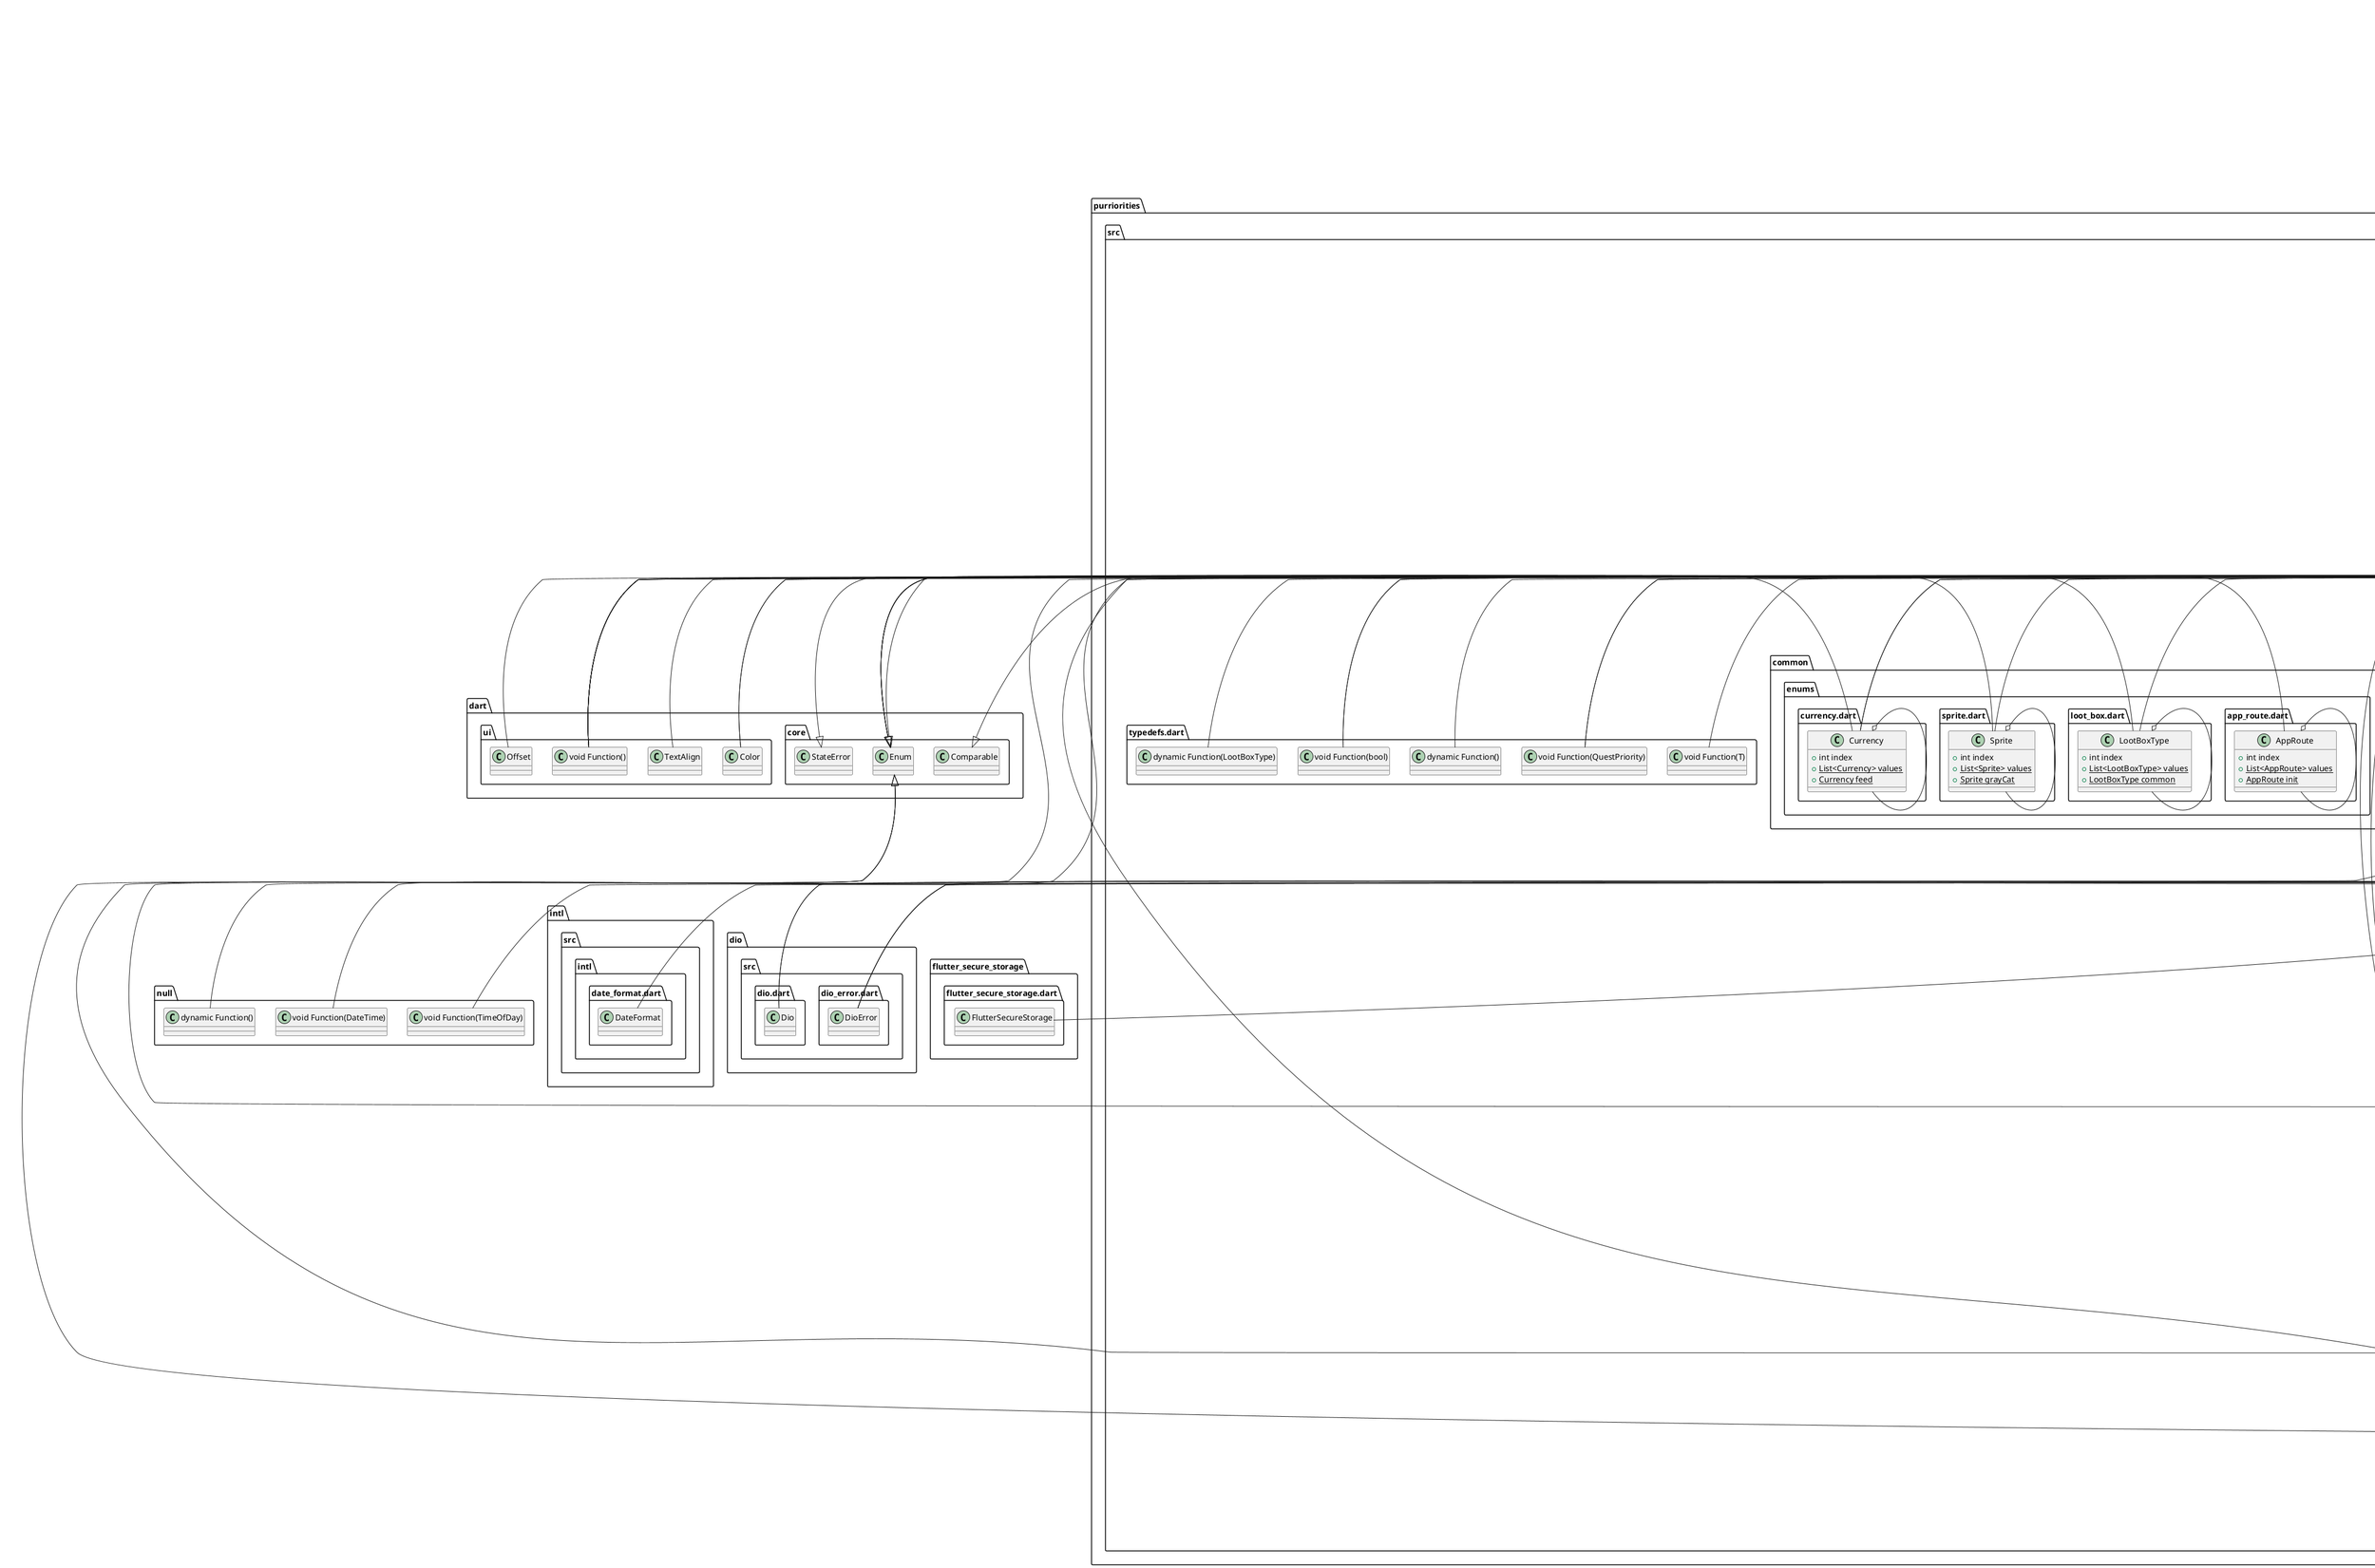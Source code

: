 @startuml
set namespaceSeparator ::

class "purriorities::src::app.dart::PurrioritiesApp" {
  +Widget build()
}

"flutter::src::widgets::framework.dart::StatelessWidget" <|-- "purriorities::src::app.dart::PurrioritiesApp"

class "purriorities::src::app.dart::_AppTopProviders" {
  +Widget child
  +Widget build()
}

"purriorities::src::app.dart::_AppTopProviders" o-- "flutter::src::widgets::framework.dart::Widget"
"flutter::src::widgets::framework.dart::StatelessWidget" <|-- "purriorities::src::app.dart::_AppTopProviders"

class "purriorities::src::common::enums::app_route.dart::AppRoute" {
  +int index
  {static} +List<AppRoute> values
  {static} +AppRoute init
}

"purriorities::src::common::enums::app_route.dart::AppRoute" o-- "purriorities::src::common::enums::app_route.dart::AppRoute"
"dart::core::Enum" <|-- "purriorities::src::common::enums::app_route.dart::AppRoute"

class "purriorities::src::common::enums::currency.dart::Currency" {
  +int index
  {static} +List<Currency> values
  {static} +Currency feed
}

"purriorities::src::common::enums::currency.dart::Currency" o-- "purriorities::src::common::enums::currency.dart::Currency"
"dart::core::Enum" <|-- "purriorities::src::common::enums::currency.dart::Currency"

class "purriorities::src::common::enums::loot_box.dart::LootBoxType" {
  +int index
  {static} +List<LootBoxType> values
  {static} +LootBoxType common
}

"purriorities::src::common::enums::loot_box.dart::LootBoxType" o-- "purriorities::src::common::enums::loot_box.dart::LootBoxType"
"dart::core::Enum" <|-- "purriorities::src::common::enums::loot_box.dart::LootBoxType"

class "purriorities::src::common::enums::sprite.dart::Sprite" {
  +int index
  {static} +List<Sprite> values
  {static} +Sprite grayCat
}

"purriorities::src::common::enums::sprite.dart::Sprite" o-- "purriorities::src::common::enums::sprite.dart::Sprite"
"dart::core::Enum" <|-- "purriorities::src::common::enums::sprite.dart::Sprite"

class "purriorities::src::data::enums::cat_rarity.dart::CatRarity" {
  +int index
  {static} +List<CatRarity> values
  {static} +CatRarity common
}

"purriorities::src::data::enums::cat_rarity.dart::CatRarity" o-- "purriorities::src::data::enums::cat_rarity.dart::CatRarity"
"dart::core::Enum" <|-- "purriorities::src::data::enums::cat_rarity.dart::CatRarity"

class "purriorities::src::data::enums::quest_priority.dart::QuestPriority" {
  +int index
  {static} +List<QuestPriority> values
  {static} +QuestPriority optional
}

"purriorities::src::data::enums::quest_priority.dart::QuestPriority" o-- "purriorities::src::data::enums::quest_priority.dart::QuestPriority"
"dart::core::Enum" <|-- "purriorities::src::data::enums::quest_priority.dart::QuestPriority"

class "purriorities::src::data::login_data.dart::LoginData" {
  -String _email
  -String _password
  +String email
  +String password
}

"flutter::src::foundation::change_notifier.dart::ChangeNotifier" <|-- "purriorities::src::data::login_data.dart::LoginData"

class "purriorities::src::data::main_navigation_data.dart::MainNavigationData" {
  -MainNavAction _action
  +MainNavAction currentPage
  +int index
}

"purriorities::src::data::main_navigation_data.dart::MainNavigationData" o-- "purriorities::src::data::main_navigation_data.dart::MainNavAction"
"flutter::src::foundation::change_notifier.dart::ChangeNotifier" <|-- "purriorities::src::data::main_navigation_data.dart::MainNavigationData"

class "purriorities::src::data::main_navigation_data.dart::MainNavAction" {
  +int index
  {static} +List<MainNavAction> values
  {static} +MainNavAction dashboard
}

"purriorities::src::data::main_navigation_data.dart::MainNavAction" o-- "purriorities::src::data::main_navigation_data.dart::MainNavAction"
"dart::core::Enum" <|-- "purriorities::src::data::main_navigation_data.dart::MainNavAction"

abstract class "purriorities::src::data::models::abs::prototype.dart::Prototype" {
  +T copyWith()
}

abstract class "purriorities::src::data::models::abs::serializable.dart::Serializable" {
  +Set<String> generatedIdentifiers
  +Map<String, dynamic> toJson()
  +Map<String, dynamic> toCreateJson()
}

class "purriorities::src::data::models::cat.dart::Cat" {
  +String nameId
  +String name
  +String description
  +CatRarity rarity
  +String spritePath
  +int hashCode
  +bool ==()
}

"purriorities::src::data::models::cat.dart::Cat" o-- "purriorities::src::data::enums::cat_rarity.dart::CatRarity"

class "purriorities::src::data::models::cat_ownership.dart::CatOwnership" {
  +int level
  +String catNameId
  +int? price
  +double xpBoost
  +bool isAway
  +int hashCode
  +bool ==()
}

class "purriorities::src::data::models::punishments.dart::PendingPunishment" {
  +List<OverdueQuest> overdueQuests
  +List<RunawayCat> runawayCats
  +int hashCode
  +bool ==()
}

class "purriorities::src::data::models::punishments.dart::OverdueQuest" {
  +String id
  +int totalTrustLost
  +int hashCode
  +bool ==()
}

class "purriorities::src::data::models::punishments.dart::RunawayCat" {
  +String nameId
  +int feedLost
  +int hashCode
  +bool ==()
}

class "purriorities::src::data::models::quest.dart::Quest" {
  +String id
  +String name
  +QuestPriority priority
  +DateTime? deadline
  +DateTime? limit
  +int? interval
  +QuestCategory category
  +List<Skill> questSkills
  +List<QuestStage> stages
  +Set<String> generatedIdentifiers
  +int hashCode
  +Map<String, dynamic> toJson()
  +Map<String, dynamic> toCreateJson()
  +bool ==()
  +Quest copyWith()
  +Quest copyWithSchedule()
}

"purriorities::src::data::models::quest.dart::Quest" o-- "purriorities::src::data::enums::quest_priority.dart::QuestPriority"
"purriorities::src::data::models::quest.dart::Quest" o-- "purriorities::src::data::models::quest_category.dart::QuestCategory"
"purriorities::src::data::models::abs::serializable.dart::Serializable" <|-- "purriorities::src::data::models::quest.dart::Quest"
"purriorities::src::data::models::abs::prototype.dart::Prototype" <|-- "purriorities::src::data::models::quest.dart::Quest"

class "purriorities::src::data::models::quest_category.dart::QuestCategory" {
  +String name
  +String id
  +bool inbox
  +Set<String> generatedIdentifiers
  +int hashCode
  +Map<String, dynamic> toJson()
  +bool ==()
  +QuestCategory copyWith()
}

"purriorities::src::data::models::abs::serializable.dart::Serializable" <|-- "purriorities::src::data::models::quest_category.dart::QuestCategory"
"purriorities::src::data::models::abs::prototype.dart::Prototype" <|-- "purriorities::src::data::models::quest_category.dart::QuestCategory"

class "purriorities::src::data::models::quest_stage.dart::QuestStage" {
  +String id
  +String name
  +List<Task> tasks
  +Set<String> generatedIdentifiers
  +int hashCode
  +Map<String, dynamic> toJson()
  +Map<String, dynamic> toCreateJson()
  +bool ==()
  +QuestStage copyWith()
}

"purriorities::src::data::models::abs::serializable.dart::Serializable" <|-- "purriorities::src::data::models::quest_stage.dart::QuestStage"
"purriorities::src::data::models::abs::prototype.dart::Prototype" <|-- "purriorities::src::data::models::quest_stage.dart::QuestStage"

class "purriorities::src::data::models::skill.dart::Skill" {
  +String name
  +int level
  +int levelExp
  +int levelCap
  +String id
  +Set<String> generatedIdentifiers
  +int hashCode
  +Map<String, dynamic> toJson()
  +bool ==()
  +Skill copyWith()
}

"purriorities::src::data::models::abs::serializable.dart::Serializable" <|-- "purriorities::src::data::models::skill.dart::Skill"
"purriorities::src::data::models::abs::prototype.dart::Prototype" <|-- "purriorities::src::data::models::skill.dart::Skill"

class "purriorities::src::data::models::task.dart::Task" {
  +String stageId
  +String id
  +String name
  +int minutes
  +Set<String> generatedIdentifiers
  +int hashCode
  +Map<String, dynamic> toJson()
  +bool ==()
  +Task copyWith()
}

"purriorities::src::data::models::abs::serializable.dart::Serializable" <|-- "purriorities::src::data::models::task.dart::Task"
"purriorities::src::data::models::abs::prototype.dart::Prototype" <|-- "purriorities::src::data::models::task.dart::Task"

class "purriorities::src::data::models::user.dart::User" {
  +String nickname
  +String email
  +int level
  +int levelExp
  +int levelCap
  +int feed
  +int catnip
  +double trust
  +List<CatOwnership> catOwnerships
  +int hashCode
  +Map<String, dynamic> toJson()
  +bool ==()
  +User copyWith()
  +User applyPunishment()
}

"purriorities::src::data::models::abs::serializable.dart::Serializable" <|-- "purriorities::src::data::models::user.dart::User"
"purriorities::src::data::models::abs::prototype.dart::Prototype" <|-- "purriorities::src::data::models::user.dart::User"

class "purriorities::src::data::user_data.dart::UserData" {
  -User? _user
  -List<Quest> _quests
  -List<PendingPunishment> _punishments
  +User? user
  +List<Quest> quests
  +List<PendingPunishment> pendingPunishments
  +bool isLoggedIn
}

"purriorities::src::data::user_data.dart::UserData" o-- "purriorities::src::data::models::user.dart::User"
"flutter::src::foundation::change_notifier.dart::ChangeNotifier" <|-- "purriorities::src::data::user_data.dart::UserData"

class "purriorities::src::data::util::notifier_wrapper.dart::NotifierWrapper" {
  +bool checkEquality
  -T _data
  +T data
}

"flutter::src::foundation::change_notifier.dart::ChangeNotifier" <|-- "purriorities::src::data::util::notifier_wrapper.dart::NotifierWrapper"

class "purriorities::src::data::util::paginated_data.dart::PaginatedData" {
  +PaginationMetadata? meta
  +List<T> data
  {static} +PaginatedData<T> fromJson()
}

"purriorities::src::data::util::paginated_data.dart::PaginatedData" o-- "purriorities::src::data::util::paginated_data.dart::PaginationMetadata"

class "purriorities::src::data::util::paginated_data.dart::PaginationMetadata" {
  +int totalPages
}

class "purriorities::src::services::cats_info_cache.dart::CatsInfoCache" {
  -CatsFetchService _catFetchService
  -List<Cat> _cats
  -bool _isLoaded
  +bool isLoaded
  +List<Cat> cats
  +int hashCode
  +dynamic loadCats()
  +bool ==()
}

"purriorities::src::services::cats_info_cache.dart::CatsInfoCache" o-- "purriorities::src::services::http::fetch::cat_fetch_service.dart::CatsFetchService"

class "purriorities::src::services::helpers::exceptions.dart::ResourceNotFetchedException" {
}

"dart::core::StateError" <|-- "purriorities::src::services::helpers::exceptions.dart::ResourceNotFetchedException"

class "purriorities::src::services::helpers::pagination_data.dart::SortOrder" {
  +int index
  {static} +List<SortOrder> values
  {static} +SortOrder asc
  {static} +SortOrder desc
}

"purriorities::src::services::helpers::pagination_data.dart::SortOrder" o-- "purriorities::src::services::helpers::pagination_data.dart::SortOrder"
"dart::core::Enum" <|-- "purriorities::src::services::helpers::pagination_data.dart::SortOrder"

class "purriorities::src::services::http::auth_service.dart::AuthService" {
  -Dio _client
  +dynamic login()
  +dynamic logout()
  +dynamic register()
}

"purriorities::src::services::http::auth_service.dart::AuthService" o-- "dio::src::dio.dart::Dio"

class "purriorities::src::services::http::fetch::categories_fetch_service.dart::CategoriesFetchService" {
}

"purriorities::src::services::http::fetch::fetch_service.dart::FetchService" <|-- "purriorities::src::services::http::fetch::categories_fetch_service.dart::CategoriesFetchService"
"purriorities::src::services::http::fetch::fetch_service.dart::GetManyFetchMixin" <|-- "purriorities::src::services::http::fetch::categories_fetch_service.dart::CategoriesFetchService"
"purriorities::src::services::http::fetch::fetch_service.dart::ModifyFetchMixin" <|-- "purriorities::src::services::http::fetch::categories_fetch_service.dart::CategoriesFetchService"

class "purriorities::src::services::http::fetch::cat_fetch_service.dart::CatsFetchService" {
}

"purriorities::src::services::http::fetch::fetch_service.dart::FetchService" <|-- "purriorities::src::services::http::fetch::cat_fetch_service.dart::CatsFetchService"
"purriorities::src::services::http::fetch::fetch_service.dart::GetManyFetchMixin" <|-- "purriorities::src::services::http::fetch::cat_fetch_service.dart::CatsFetchService"

abstract class "purriorities::src::services::http::fetch::fetch_service.dart::FetchService" {
  +Dio client
  +String path
  +T Function(Map<String, dynamic>) fromJsonConverter
  +dynamic getOne()
  -dynamic _defaultResponseTransform()
}

"purriorities::src::services::http::fetch::fetch_service.dart::FetchService" o-- "dio::src::dio.dart::Dio"
"purriorities::src::services::http::fetch::fetch_service.dart::FetchService" o-- "purriorities::src::services::http::fetch::fetch_service.dart::T Function(Map<String, dynamic>)"

abstract class "purriorities::src::services::http::fetch::fetch_service.dart::GetManyFetchMixin" {
  +dynamic getMany()
}

abstract class "purriorities::src::services::http::fetch::fetch_service.dart::ModifyFetchMixin" {
  +dynamic create()
  +dynamic update()
}

class "purriorities::src::services::http::fetch::quests_fetch_service.dart::QuestsFetchService" {
}

"purriorities::src::services::http::fetch::fetch_service.dart::FetchService" <|-- "purriorities::src::services::http::fetch::quests_fetch_service.dart::QuestsFetchService"
"purriorities::src::services::http::fetch::fetch_service.dart::GetManyFetchMixin" <|-- "purriorities::src::services::http::fetch::quests_fetch_service.dart::QuestsFetchService"
"purriorities::src::services::http::fetch::fetch_service.dart::ModifyFetchMixin" <|-- "purriorities::src::services::http::fetch::quests_fetch_service.dart::QuestsFetchService"

class "purriorities::src::services::http::fetch::skills_fetch_service.dart::SkillsFetchService" {
}

"purriorities::src::services::http::fetch::fetch_service.dart::FetchService" <|-- "purriorities::src::services::http::fetch::skills_fetch_service.dart::SkillsFetchService"
"purriorities::src::services::http::fetch::fetch_service.dart::GetManyFetchMixin" <|-- "purriorities::src::services::http::fetch::skills_fetch_service.dart::SkillsFetchService"
"purriorities::src::services::http::fetch::fetch_service.dart::ModifyFetchMixin" <|-- "purriorities::src::services::http::fetch::skills_fetch_service.dart::SkillsFetchService"

class "purriorities::src::services::http::fetch::user_fetch_service.dart::UsersFetchService" {
  +dynamic getOne()
  +dynamic me()
}

"purriorities::src::services::http::fetch::fetch_service.dart::FetchService" <|-- "purriorities::src::services::http::fetch::user_fetch_service.dart::UsersFetchService"
"purriorities::src::services::http::fetch::fetch_service.dart::ModifyFetchMixin" <|-- "purriorities::src::services::http::fetch::user_fetch_service.dart::UsersFetchService"

class "purriorities::src::services::http::util::fetch_result.dart::FetchResult" {
  -T? _result
  +DioError? error
  +bool isSuccessful
  +String errorMessage
  {static} +dynamic fromResponse()
  {static} +dynamic transformResponse()
  +T result()
  +FetchResult<R> transform()
  +R map()
  +R mapAny()
  +String toString()
}

"purriorities::src::services::http::util::fetch_result.dart::FetchResult" o-- "dio::src::dio_error.dart::DioError"

class "purriorities::src::services::http::util::secure_cookie_storage.dart::SecureCookieStorage" {
  -FlutterSecureStorage _storage
  +dynamic init()
  +dynamic deleteAll()
  +dynamic delete()
  +dynamic write()
  +dynamic read()
}

"purriorities::src::services::http::util::secure_cookie_storage.dart::SecureCookieStorage" o-- "flutter_secure_storage::flutter_secure_storage.dart::FlutterSecureStorage"
"cookie_jar::src::storage.dart::Storage" <|-- "purriorities::src::services::http::util::secure_cookie_storage.dart::SecureCookieStorage"

class "purriorities::src::services::synchronizer.dart::Synchronizer" {
  -BuildContext _context
  -UsersFetchService _userFetchService
  -QuestsFetchService _questFetchService
  -T? _updateUserData()
  +dynamic syncUser()
  +dynamic syncQuests()
}

"purriorities::src::services::synchronizer.dart::Synchronizer" o-- "flutter::src::widgets::framework.dart::BuildContext"
"purriorities::src::services::synchronizer.dart::Synchronizer" o-- "purriorities::src::services::http::fetch::user_fetch_service.dart::UsersFetchService"
"purriorities::src::services::synchronizer.dart::Synchronizer" o-- "purriorities::src::services::http::fetch::quests_fetch_service.dart::QuestsFetchService"

class "purriorities::src::view::dialogs::confirmation_dialog.dart::ConfirmationDialog" {
  {static} +Widget defaultConfirmLabel
  {static} +Widget defaultDenyLabel
  +Widget? title
  +List<Widget> promptChildren
  +void Function()? onConfirm
  +void Function()? onDeny
  +Widget confirmLabel
  +Widget? denyLabel
  +bool barrierDismissible
  +Widget build()
  -void _processDeny()
  -void _processConfirm()
}

"purriorities::src::view::dialogs::confirmation_dialog.dart::ConfirmationDialog" o-- "flutter::src::widgets::framework.dart::Widget"
"purriorities::src::view::dialogs::confirmation_dialog.dart::ConfirmationDialog" o-- "dart::ui::void Function()"
"flutter::src::widgets::framework.dart::StatelessWidget" <|-- "purriorities::src::view::dialogs::confirmation_dialog.dart::ConfirmationDialog"

class "purriorities::src::view::dialogs::task_completion_dialog.dart::TaskCompletionDialog" {
  +Widget build()
}

"flutter::src::widgets::framework.dart::StatelessWidget" <|-- "purriorities::src::view::dialogs::task_completion_dialog.dart::TaskCompletionDialog"

class "purriorities::src::view::dialogs::task_edit_dialog.dart::TaskEditDialog" {
  +NotifierWrapper<Quest> questNotifier
  +Task initialTask
  +bool isEditing
  -Task _task
  +Widget build()
  -void Function(String) _processTaskNameChange()
  -void _processTaskMinutesChange()
  -void _updateOrCreateTask()
  -dynamic _deleteTask()
  -void _changeQuestWithTasksInfo()
}

"purriorities::src::view::dialogs::task_edit_dialog.dart::TaskEditDialog" o-- "purriorities::src::data::util::notifier_wrapper.dart::NotifierWrapper<Quest>"
"purriorities::src::view::dialogs::task_edit_dialog.dart::TaskEditDialog" o-- "purriorities::src::data::models::task.dart::Task"
"flutter::src::widgets::framework.dart::StatelessWidget" <|-- "purriorities::src::view::dialogs::task_edit_dialog.dart::TaskEditDialog"

class "purriorities::src::view::pages::collection::collection_page.dart::CollectionPage" {
  +State<CollectionPage> createState()
}

"flutter::src::widgets::framework.dart::StatefulWidget" <|-- "purriorities::src::view::pages::collection::collection_page.dart::CollectionPage"

class "purriorities::src::view::pages::collection::collection_page.dart::_CollectionPageState" {
  +void initState()
  +Widget build()
}

"flutter::src::widgets::framework.dart::State" <|-- "purriorities::src::view::pages::collection::collection_page.dart::_CollectionPageState"

class "purriorities::src::view::pages::collection::collection_page.dart::MobileCollection" {
  +Widget build()
}

"flutter::src::widgets::framework.dart::StatelessWidget" <|-- "purriorities::src::view::pages::collection::collection_page.dart::MobileCollection"

class "purriorities::src::view::pages::collection::collection_page.dart::CollectionCat" {
  +Cat info
  +CatOwnership? ownership
  +bool isOwned
  -int _value
  +int compareTo()
}

"purriorities::src::view::pages::collection::collection_page.dart::CollectionCat" o-- "purriorities::src::data::models::cat.dart::Cat"
"purriorities::src::view::pages::collection::collection_page.dart::CollectionCat" o-- "purriorities::src::data::models::cat_ownership.dart::CatOwnership"
"dart::core::Comparable" <|-- "purriorities::src::view::pages::collection::collection_page.dart::CollectionCat"

class "purriorities::src::view::pages::collection::collection_page.dart::CatCard" {
  +CollectionCat cat
  +Widget build()
}

"purriorities::src::view::pages::collection::collection_page.dart::CatCard" o-- "purriorities::src::view::pages::collection::collection_page.dart::CollectionCat"
"flutter::src::widgets::framework.dart::StatelessWidget" <|-- "purriorities::src::view::pages::collection::collection_page.dart::CatCard"

class "purriorities::src::view::pages::collection::collection_page.dart::_CatAvatar" {
  +Cat cat
  +bool isOwned
  +Widget build()
}

"purriorities::src::view::pages::collection::collection_page.dart::_CatAvatar" o-- "purriorities::src::data::models::cat.dart::Cat"
"flutter::src::widgets::framework.dart::StatelessWidget" <|-- "purriorities::src::view::pages::collection::collection_page.dart::_CatAvatar"

class "purriorities::src::view::pages::collection::collection_page.dart::_ShadedCatAvatar" {
  +Cat cat
  +bool isOwned
  +Widget build()
}

"purriorities::src::view::pages::collection::collection_page.dart::_ShadedCatAvatar" o-- "purriorities::src::data::models::cat.dart::Cat"
"flutter::src::widgets::framework.dart::StatelessWidget" <|-- "purriorities::src::view::pages::collection::collection_page.dart::_ShadedCatAvatar"

class "purriorities::src::view::pages::collection::collection_page.dart::_PurchaseButton" {
  +int price
  +dynamic Function() onPressed
  +Widget build()
}

"purriorities::src::view::pages::collection::collection_page.dart::_PurchaseButton" o-- "purriorities::src::typedefs.dart::dynamic Function()"
"flutter::src::widgets::framework.dart::StatelessWidget" <|-- "purriorities::src::view::pages::collection::collection_page.dart::_PurchaseButton"

class "purriorities::src::view::pages::collection::collection_page.dart::_LevelDiamond" {
  +double width
  +int level
  +Widget build()
}

"flutter::src::widgets::framework.dart::StatelessWidget" <|-- "purriorities::src::view::pages::collection::collection_page.dart::_LevelDiamond"

class "purriorities::src::view::pages::dashboard.dart::Dashboard" {
  +Widget build()
}

"flutter::src::widgets::framework.dart::StatelessWidget" <|-- "purriorities::src::view::pages::dashboard.dart::Dashboard"

class "purriorities::src::view::pages::dashboard.dart::_MobileDashboard" {
  +Widget build()
}

"flutter::src::widgets::framework.dart::StatelessWidget" <|-- "purriorities::src::view::pages::dashboard.dart::_MobileDashboard"

class "purriorities::src::view::pages::dashboard.dart::_UserInfoSection" {
  {static} +Sprite sprite
  {static} +double radius
  {static} +int maxTrust
  +Widget build()
}

"purriorities::src::view::pages::dashboard.dart::_UserInfoSection" o-- "purriorities::src::common::enums::sprite.dart::Sprite"
"flutter::src::widgets::framework.dart::StatelessWidget" <|-- "purriorities::src::view::pages::dashboard.dart::_UserInfoSection"

class "purriorities::src::view::pages::dashboard.dart::_DesktopDashboard" {
  +Widget build()
}

"flutter::src::widgets::framework.dart::StatelessWidget" <|-- "purriorities::src::view::pages::dashboard.dart::_DesktopDashboard"

class "purriorities::src::view::pages::init_page.dart::InitPage" {
  +bool sessionRestored
  +State<InitPage> createState()
}

"flutter::src::widgets::framework.dart::StatefulWidget" <|-- "purriorities::src::view::pages::init_page.dart::InitPage"

class "purriorities::src::view::pages::init_page.dart::_InitPageState" {
  -bool _isUserLoaded
  -bool _isCatsInfoLoaded
  -bool _areQuestsLoaded
  -String _loadingLabel
  -Synchronizer _synchronizer
  +dynamic progressValues
  +void initState()
  -dynamic _initLoadingFlow()
  -dynamic _loadUser()
  -dynamic _loadCats()
  -dynamic _loadQuests()
  -void _requestLoginRedirect()
  -void _requestAppRedirect()
  -void _requestRedirect()
  +dynamic ()
  +Widget build()
}

"purriorities::src::view::pages::init_page.dart::_InitPageState" o-- "purriorities::src::services::synchronizer.dart::Synchronizer"
"flutter::src::widgets::framework.dart::State" <|-- "purriorities::src::view::pages::init_page.dart::_InitPageState"

class "purriorities::src::view::pages::login_page.dart::LoginPage" {
  +Widget build()
}

"flutter::src::widgets::framework.dart::StatelessWidget" <|-- "purriorities::src::view::pages::login_page.dart::LoginPage"

class "purriorities::src::view::pages::login_page.dart::MobileLoginForm" {
  +State<MobileLoginForm> createState()
}

"flutter::src::widgets::framework.dart::StatefulWidget" <|-- "purriorities::src::view::pages::login_page.dart::MobileLoginForm"

class "purriorities::src::view::pages::login_page.dart::_MobileLoginFormState" {
  -GlobalKey<FormState> _formKey
  +Synchronizer synchronizer
  +void initState()
  -dynamic _restoreSession()
  +Widget build()
  -List<Widget> _buildLeading()
  -Widget _buildCatHero()
  -Widget _buildFormContent()
  -List<Widget> _buildTrailing()
  -dynamic _processLogin()
  -void _redirectToApp()
  -void _processRegisterRedirect()
}

"purriorities::src::view::pages::login_page.dart::_MobileLoginFormState" o-- "flutter::src::widgets::framework.dart::GlobalKey<FormState>"
"purriorities::src::view::pages::login_page.dart::_MobileLoginFormState" o-- "purriorities::src::services::synchronizer.dart::Synchronizer"
"flutter::src::widgets::framework.dart::State" <|-- "purriorities::src::view::pages::login_page.dart::_MobileLoginFormState"

class "purriorities::src::view::pages::quests_page.dart::_QuestsPageData" {
  +List<QuestCategory?> categories
  +List<Skill?> skills
  -bool _isFiltersLoaded
  -QuestCategory? _filterCategory
  -Skill? _filterSkill
  -List<Quest> _quests
  -bool _isLoaded
  -DioError? _error
  +QuestCategory? filterCategory
  +bool isFiltersLoaded
  +DioError? error
  +Skill? filterSkill
  +bool isLoaded
  +List<Quest> quests
}

"purriorities::src::view::pages::quests_page.dart::_QuestsPageData" o-- "purriorities::src::data::models::quest_category.dart::QuestCategory"
"purriorities::src::view::pages::quests_page.dart::_QuestsPageData" o-- "purriorities::src::data::models::skill.dart::Skill"
"purriorities::src::view::pages::quests_page.dart::_QuestsPageData" o-- "dio::src::dio_error.dart::DioError"
"flutter::src::foundation::change_notifier.dart::ChangeNotifier" <|-- "purriorities::src::view::pages::quests_page.dart::_QuestsPageData"

class "purriorities::src::view::pages::quests_page.dart::QuestsPage" {
  +State<QuestsPage> createState()
}

"flutter::src::widgets::framework.dart::StatefulWidget" <|-- "purriorities::src::view::pages::quests_page.dart::QuestsPage"

class "purriorities::src::view::pages::quests_page.dart::_QuestsPageState" {
  -_QuestsPageData _data
  -QuestsFetchService _questsFetchService
  +void initState()
  -dynamic _loadFilters()
  -dynamic _fetchFilteredQuests()
  +Widget build()
}

"purriorities::src::view::pages::quests_page.dart::_QuestsPageState" o-- "purriorities::src::view::pages::quests_page.dart::_QuestsPageData"
"purriorities::src::view::pages::quests_page.dart::_QuestsPageState" o-- "purriorities::src::services::http::fetch::quests_fetch_service.dart::QuestsFetchService"
"flutter::src::widgets::framework.dart::State" <|-- "purriorities::src::view::pages::quests_page.dart::_QuestsPageState"

class "purriorities::src::view::pages::quests_page.dart::_MobileQuestsPage" {
  -void Function() _filterUpdateCallback
  +Widget build()
}

"purriorities::src::view::pages::quests_page.dart::_MobileQuestsPage" o-- "dart::ui::void Function()"
"flutter::src::widgets::framework.dart::StatelessWidget" <|-- "purriorities::src::view::pages::quests_page.dart::_MobileQuestsPage"

class "purriorities::src::view::pages::quests_page.dart::_QuestsFilter" {
  +String caption
  +List<T> items
  +T initialSelection
  +void Function(T?) onChanged
  +String Function(T) presenter
  +Widget build()
}

"purriorities::src::view::pages::quests_page.dart::_QuestsFilter" o-- "purriorities::src::typedefs.dart::void Function(T)"
"purriorities::src::view::pages::quests_page.dart::_QuestsFilter" o-- "purriorities::src::view::pages::quests_page.dart::String Function(T)"
"flutter::src::widgets::framework.dart::StatelessWidget" <|-- "purriorities::src::view::pages::quests_page.dart::_QuestsFilter"

class "purriorities::src::view::pages::quest_edit_page::quest_edit_page.dart::QuestEditPage" {
  +Quest? initialQuest
  +Widget build()
}

"purriorities::src::view::pages::quest_edit_page::quest_edit_page.dart::QuestEditPage" o-- "purriorities::src::data::models::quest.dart::Quest"
"flutter::src::widgets::framework.dart::StatelessWidget" <|-- "purriorities::src::view::pages::quest_edit_page::quest_edit_page.dart::QuestEditPage"

class "purriorities::src::view::pages::quest_edit_page::quest_edit_page.dart::MobileQuestEditPage" {
  +bool isEditing
  +State<MobileQuestEditPage> createState()
}

"flutter::src::widgets::framework.dart::StatefulWidget" <|-- "purriorities::src::view::pages::quest_edit_page::quest_edit_page.dart::MobileQuestEditPage"

class "purriorities::src::view::pages::quest_edit_page::quest_edit_page.dart::_MobileQuestEditPageState" {
  {static} -EdgeInsets _inputRowPadding
  {static} -SizedBox _separator
  {static} -Divider _divider
  -GlobalKey<FormState> _formKey
  -DateTimeEditingController _deadlineDateController
  -TimeEditingController _deadlineTimeController
  -DateTimeEditingController _lastDateController
  -bool _isPlanerUsed
  -bool _isRepeating
  +void dispose()
  +Widget build()
  -dynamic _processQuestSaving()
  -bool _validateQuest()
  -void Function(QuestPriority) _changePriorityFor()
  -void Function(String) _changeNameFor()
}

"purriorities::src::view::pages::quest_edit_page::quest_edit_page.dart::_MobileQuestEditPageState" o-- "flutter::src::painting::edge_insets.dart::EdgeInsets"
"purriorities::src::view::pages::quest_edit_page::quest_edit_page.dart::_MobileQuestEditPageState" o-- "flutter::src::widgets::basic.dart::SizedBox"
"purriorities::src::view::pages::quest_edit_page::quest_edit_page.dart::_MobileQuestEditPageState" o-- "flutter::src::material::divider.dart::Divider"
"purriorities::src::view::pages::quest_edit_page::quest_edit_page.dart::_MobileQuestEditPageState" o-- "flutter::src::widgets::framework.dart::GlobalKey<FormState>"
"purriorities::src::view::pages::quest_edit_page::quest_edit_page.dart::_MobileQuestEditPageState" o-- "purriorities::src::view::widgets::date_time_selector_fields::datetime_editing_controller.dart::DateTimeEditingController"
"purriorities::src::view::pages::quest_edit_page::quest_edit_page.dart::_MobileQuestEditPageState" o-- "purriorities::src::view::widgets::date_time_selector_fields::datetime_editing_controller.dart::TimeEditingController"
"flutter::src::widgets::framework.dart::State" <|-- "purriorities::src::view::pages::quest_edit_page::quest_edit_page.dart::_MobileQuestEditPageState"

class "purriorities::src::view::pages::quest_edit_page::quest_edit_page.dart::_PriorityCategoryRow" {
  +QuestPriority selectedPriority
  +void Function(QuestPriority) onPriorityChanged
  +Widget separator
  +Widget build()
}

"purriorities::src::view::pages::quest_edit_page::quest_edit_page.dart::_PriorityCategoryRow" o-- "purriorities::src::data::enums::quest_priority.dart::QuestPriority"
"purriorities::src::view::pages::quest_edit_page::quest_edit_page.dart::_PriorityCategoryRow" o-- "purriorities::src::typedefs.dart::void Function(QuestPriority)"
"purriorities::src::view::pages::quest_edit_page::quest_edit_page.dart::_PriorityCategoryRow" o-- "flutter::src::widgets::framework.dart::Widget"
"flutter::src::widgets::framework.dart::StatelessWidget" <|-- "purriorities::src::view::pages::quest_edit_page::quest_edit_page.dart::_PriorityCategoryRow"

class "purriorities::src::view::pages::quest_edit_page::quest_edit_page.dart::_ScheduleTile" {
  +bool isPlanerUsed
  +void Function(bool) onPlanerModeChanged
  +bool isRepeating
  +void Function(bool) onRepeatingModeChanged
  +EdgeInsets childrenPadding
  +Widget separator
  +DateTimeEditingController deadlineDateController
  +TimeEditingController deadlineTimeController
  +DateTimeEditingController lastDateController
  +Widget build()
}

"purriorities::src::view::pages::quest_edit_page::quest_edit_page.dart::_ScheduleTile" o-- "purriorities::src::typedefs.dart::void Function(bool)"
"purriorities::src::view::pages::quest_edit_page::quest_edit_page.dart::_ScheduleTile" o-- "flutter::src::painting::edge_insets.dart::EdgeInsets"
"purriorities::src::view::pages::quest_edit_page::quest_edit_page.dart::_ScheduleTile" o-- "flutter::src::widgets::framework.dart::Widget"
"purriorities::src::view::pages::quest_edit_page::quest_edit_page.dart::_ScheduleTile" o-- "purriorities::src::view::widgets::date_time_selector_fields::datetime_editing_controller.dart::DateTimeEditingController"
"purriorities::src::view::pages::quest_edit_page::quest_edit_page.dart::_ScheduleTile" o-- "purriorities::src::view::widgets::date_time_selector_fields::datetime_editing_controller.dart::TimeEditingController"
"flutter::src::widgets::framework.dart::StatelessWidget" <|-- "purriorities::src::view::pages::quest_edit_page::quest_edit_page.dart::_ScheduleTile"

class "purriorities::src::view::pages::quest_edit_page::quest_edit_page.dart::_DeadlineRow" {
  {static} -int _firstYear
  {static} -int _lastYear
  {static} -Duration _initialDurationToDeadline
  +bool isRepeating
  +Widget separator
  +DateTimeEditingController deadlineDateController
  +TimeEditingController deadlineTimeController
  +DateTimeEditingController lastDateController
  +Widget build()
  -void Function(DateTime?) _processDateSelection()
  -void Function(TimeOfDay?) _processTimeSelection()
  -void _setQuestDeadline()
}

"purriorities::src::view::pages::quest_edit_page::quest_edit_page.dart::_DeadlineRow" o-- "flutter::src::widgets::framework.dart::Widget"
"purriorities::src::view::pages::quest_edit_page::quest_edit_page.dart::_DeadlineRow" o-- "purriorities::src::view::widgets::date_time_selector_fields::datetime_editing_controller.dart::DateTimeEditingController"
"purriorities::src::view::pages::quest_edit_page::quest_edit_page.dart::_DeadlineRow" o-- "purriorities::src::view::widgets::date_time_selector_fields::datetime_editing_controller.dart::TimeEditingController"
"flutter::src::widgets::framework.dart::StatelessWidget" <|-- "purriorities::src::view::pages::quest_edit_page::quest_edit_page.dart::_DeadlineRow"

class "purriorities::src::view::pages::quest_edit_page::quest_edit_page.dart::_RepeatControls" {
  {static} -int _initialIntervalDays
  +bool isRepeating
  +void Function(bool) onRepeatModeChanged
  +Widget separator
  +DateTimeEditingController lastDateController
  +Widget build()
  -void Function(String?) _changeQuestIntervalFor()
  -void Function(DateTime?) _changeQuestLastDateFor()
}

"purriorities::src::view::pages::quest_edit_page::quest_edit_page.dart::_RepeatControls" o-- "purriorities::src::typedefs.dart::void Function(bool)"
"purriorities::src::view::pages::quest_edit_page::quest_edit_page.dart::_RepeatControls" o-- "flutter::src::widgets::framework.dart::Widget"
"purriorities::src::view::pages::quest_edit_page::quest_edit_page.dart::_RepeatControls" o-- "purriorities::src::view::widgets::date_time_selector_fields::datetime_editing_controller.dart::DateTimeEditingController"
"flutter::src::widgets::framework.dart::StatelessWidget" <|-- "purriorities::src::view::pages::quest_edit_page::quest_edit_page.dart::_RepeatControls"

class "purriorities::src::view::pages::quest_edit_page::quest_edit_page.dart::_QuestSkillsSelector" {
  +State<_QuestSkillsSelector> createState()
}

"flutter::src::widgets::framework.dart::StatefulWidget" <|-- "purriorities::src::view::pages::quest_edit_page::quest_edit_page.dart::_QuestSkillsSelector"

class "purriorities::src::view::pages::quest_edit_page::quest_edit_page.dart::_QuestSkillsSelectorState" {
  -ScrollController _scrollController
  -List<Skill> _skills
  +void didChangeDependencies()
  +void dispose()
  +Widget build()
  -void _processAddSkill()
  -void _processSkillsReorder()
}

"purriorities::src::view::pages::quest_edit_page::quest_edit_page.dart::_QuestSkillsSelectorState" o-- "flutter::src::widgets::scroll_controller.dart::ScrollController"
"flutter::src::widgets::framework.dart::State" <|-- "purriorities::src::view::pages::quest_edit_page::quest_edit_page.dart::_QuestSkillsSelectorState"

class "purriorities::src::view::pages::quest_edit_page::quest_edit_page.dart::_AddSkillButton" {
  {static} -double _dimension
  +void Function() onPressed
  +Widget build()
}

"purriorities::src::view::pages::quest_edit_page::quest_edit_page.dart::_AddSkillButton" o-- "dart::ui::void Function()"
"flutter::src::widgets::framework.dart::StatelessWidget" <|-- "purriorities::src::view::pages::quest_edit_page::quest_edit_page.dart::_AddSkillButton"

class "purriorities::src::view::pages::quest_edit_page::quest_edit_page.dart::_DraggableSkillTile" {
  {static} -EdgeInsets _tilePadding
  {static} -Offset _handleIconOffset
  +int index
  +Skill skill
  +bool useDelayedListener
  +Widget build()
}

"purriorities::src::view::pages::quest_edit_page::quest_edit_page.dart::_DraggableSkillTile" o-- "flutter::src::painting::edge_insets.dart::EdgeInsets"
"purriorities::src::view::pages::quest_edit_page::quest_edit_page.dart::_DraggableSkillTile" o-- "dart::ui::Offset"
"purriorities::src::view::pages::quest_edit_page::quest_edit_page.dart::_DraggableSkillTile" o-- "purriorities::src::data::models::skill.dart::Skill"
"flutter::src::widgets::framework.dart::StatelessWidget" <|-- "purriorities::src::view::pages::quest_edit_page::quest_edit_page.dart::_DraggableSkillTile"

class "purriorities::src::view::pages::quest_edit_page::quest_edit_page.dart::_QuestStagesEditor" {
  +State<_QuestStagesEditor> createState()
}

"flutter::src::widgets::framework.dart::StatefulWidget" <|-- "purriorities::src::view::pages::quest_edit_page::quest_edit_page.dart::_QuestStagesEditor"

class "purriorities::src::view::pages::quest_edit_page::quest_edit_page.dart::_QuestStagesEditorState" {
  -List<QuestStage> _stages
  -int _stagesAdded
  +void didChangeDependencies()
  +Widget build()
  -void _processStagesReorder()
  -void _processAddStage()
}

"flutter::src::widgets::framework.dart::State" <|-- "purriorities::src::view::pages::quest_edit_page::quest_edit_page.dart::_QuestStagesEditorState"

class "purriorities::src::view::pages::quest_edit_page::quest_edit_page.dart::_QuestStageEntry" {
  {static} -double _handlePaddingValue
  {static} -EdgeInsets _handlePadding
  {static} -double _wrapSpacing
  +NotifierWrapper<Quest> wrapper
  +QuestStage stage
  +int index
  +Widget build()
  -dynamic _processDeleteStage()
  -void _processStageNameChange()
  -dynamic _processAddTask()
}

"purriorities::src::view::pages::quest_edit_page::quest_edit_page.dart::_QuestStageEntry" o-- "flutter::src::painting::edge_insets.dart::EdgeInsets"
"purriorities::src::view::pages::quest_edit_page::quest_edit_page.dart::_QuestStageEntry" o-- "purriorities::src::data::util::notifier_wrapper.dart::NotifierWrapper<Quest>"
"purriorities::src::view::pages::quest_edit_page::quest_edit_page.dart::_QuestStageEntry" o-- "purriorities::src::data::models::quest_stage.dart::QuestStage"
"flutter::src::widgets::framework.dart::StatelessWidget" <|-- "purriorities::src::view::pages::quest_edit_page::quest_edit_page.dart::_QuestStageEntry"

class "purriorities::src::view::pages::quest_edit_page::quest_edit_page.dart::_StageTaskTile" {
  {static} -BorderRadius _borderRadius
  +Widget child
  +EdgeInsetsGeometry padding
  +void Function()? onTap
  +Widget build()
}

"purriorities::src::view::pages::quest_edit_page::quest_edit_page.dart::_StageTaskTile" o-- "flutter::src::painting::border_radius.dart::BorderRadius"
"purriorities::src::view::pages::quest_edit_page::quest_edit_page.dart::_StageTaskTile" o-- "flutter::src::widgets::framework.dart::Widget"
"purriorities::src::view::pages::quest_edit_page::quest_edit_page.dart::_StageTaskTile" o-- "flutter::src::painting::edge_insets.dart::EdgeInsetsGeometry"
"purriorities::src::view::pages::quest_edit_page::quest_edit_page.dart::_StageTaskTile" o-- "dart::ui::void Function()"
"flutter::src::widgets::framework.dart::StatelessWidget" <|-- "purriorities::src::view::pages::quest_edit_page::quest_edit_page.dart::_StageTaskTile"

class "purriorities::src::view::pages::quest_edit_page::quest_edit_page.dart::_StageTaskEntry" {
  +NotifierWrapper<Quest> wrapper
  +Task task
  +Widget build()
  -dynamic _showEditPopup()
}

"purriorities::src::view::pages::quest_edit_page::quest_edit_page.dart::_StageTaskEntry" o-- "purriorities::src::data::util::notifier_wrapper.dart::NotifierWrapper<Quest>"
"purriorities::src::view::pages::quest_edit_page::quest_edit_page.dart::_StageTaskEntry" o-- "purriorities::src::data::models::task.dart::Task"
"flutter::src::widgets::framework.dart::StatelessWidget" <|-- "purriorities::src::view::pages::quest_edit_page::quest_edit_page.dart::_StageTaskEntry"

class "purriorities::src::view::pages::register_page.dart::RegisterPage" {
  -String? _cachedEmail
  +Widget build()
}

"flutter::src::widgets::framework.dart::StatelessWidget" <|-- "purriorities::src::view::pages::register_page.dart::RegisterPage"

class "purriorities::src::view::pages::register_page.dart::MobileRegisterForm" {
  -String? _cachedEmail
  +State<MobileRegisterForm> createState()
}

"flutter::src::widgets::framework.dart::StatefulWidget" <|-- "purriorities::src::view::pages::register_page.dart::MobileRegisterForm"

class "purriorities::src::view::pages::register_page.dart::_MobileRegisterFormState" {
  -TextEditingController _usernameController
  -TextEditingController _emailController
  -TextEditingController _passwordController
  -GlobalKey<FormState> _formKey
  +Widget build()
  -Widget _buildCatHero()
  -Column _buildFormContent()
  -String? _repeatPasswordValidator()
  -dynamic _processRegister()
}

"purriorities::src::view::pages::register_page.dart::_MobileRegisterFormState" o-- "flutter::src::widgets::editable_text.dart::TextEditingController"
"purriorities::src::view::pages::register_page.dart::_MobileRegisterFormState" o-- "flutter::src::widgets::framework.dart::GlobalKey<FormState>"
"flutter::src::widgets::framework.dart::State" <|-- "purriorities::src::view::pages::register_page.dart::_MobileRegisterFormState"

class "purriorities::src::view::pages::skills_page.dart::_SkillsData" {
  +List<Skill> skills
  -bool _isLoaded
  -DioError? _error
  +bool isLoaded
  +DioError? error
  -dynamic _load()
}

"purriorities::src::view::pages::skills_page.dart::_SkillsData" o-- "dio::src::dio_error.dart::DioError"
"flutter::src::foundation::change_notifier.dart::ChangeNotifier" <|-- "purriorities::src::view::pages::skills_page.dart::_SkillsData"

class "purriorities::src::view::pages::skills_page.dart::SkillsPage" {
  +State<SkillsPage> createState()
}

"flutter::src::widgets::framework.dart::StatefulWidget" <|-- "purriorities::src::view::pages::skills_page.dart::SkillsPage"

class "purriorities::src::view::pages::skills_page.dart::_SkillsPageState" {
  -_SkillsData _data
  +void initState()
  +Widget build()
}

"purriorities::src::view::pages::skills_page.dart::_SkillsPageState" o-- "purriorities::src::view::pages::skills_page.dart::_SkillsData"
"flutter::src::widgets::framework.dart::State" <|-- "purriorities::src::view::pages::skills_page.dart::_SkillsPageState"

class "purriorities::src::view::pages::skills_page.dart::_MobileSkillsPage" {
  +Widget build()
}

"flutter::src::widgets::framework.dart::StatelessWidget" <|-- "purriorities::src::view::pages::skills_page.dart::_MobileSkillsPage"

class "purriorities::src::view::pages::store_page.dart::StorePage" {
  +Widget build()
}

"flutter::src::widgets::framework.dart::StatelessWidget" <|-- "purriorities::src::view::pages::store_page.dart::StorePage"

class "purriorities::src::view::pages::store_page.dart::_MobileStorePage" {
  +State<_MobileStorePage> createState()
}

"flutter::src::widgets::framework.dart::StatefulWidget" <|-- "purriorities::src::view::pages::store_page.dart::_MobileStorePage"

class "purriorities::src::view::pages::store_page.dart::_MobileStorePageState" {
  +void initState()
  -dynamic _processLootBoxPurchase()
  -dynamic _processCurrencyPurchase()
  +Widget build()
}

"flutter::src::widgets::framework.dart::State" <|-- "purriorities::src::view::pages::store_page.dart::_MobileStorePageState"

class "purriorities::src::view::pages::store_page.dart::_LootBoxPurchaseColumn" {
  +LootBoxType type
  +double radius
  +dynamic Function(LootBoxType) onPurchaseIntent
  +Widget build()
}

"purriorities::src::view::pages::store_page.dart::_LootBoxPurchaseColumn" o-- "purriorities::src::common::enums::loot_box.dart::LootBoxType"
"purriorities::src::view::pages::store_page.dart::_LootBoxPurchaseColumn" o-- "purriorities::src::typedefs.dart::dynamic Function(LootBoxType)"
"flutter::src::widgets::framework.dart::StatelessWidget" <|-- "purriorities::src::view::pages::store_page.dart::_LootBoxPurchaseColumn"

class "purriorities::src::view::widgets::active_quests_view.dart::ActiveQuestsView" {
  +Widget build()
}

"flutter::src::widgets::framework.dart::StatelessWidget" <|-- "purriorities::src::view::widgets::active_quests_view.dart::ActiveQuestsView"

class "purriorities::src::view::widgets::add_button.dart::AddButton" {
  +void Function() onPressed
  +Widget build()
}

"purriorities::src::view::widgets::add_button.dart::AddButton" o-- "dart::ui::void Function()"
"flutter::src::widgets::framework.dart::StatelessWidget" <|-- "purriorities::src::view::widgets::add_button.dart::AddButton"

class "purriorities::src::view::widgets::authorizer.dart::Authorizer" {
  {static} -Widget _unauthorizedPlaceholder
  +Widget child
  +Widget unauthorizedPlaceholder
  +Widget build()
  -void _requestLoginRedirect()
}

"purriorities::src::view::widgets::authorizer.dart::Authorizer" o-- "flutter::src::widgets::framework.dart::Widget"
"flutter::src::widgets::framework.dart::StatelessWidget" <|-- "purriorities::src::view::widgets::authorizer.dart::Authorizer"

class "purriorities::src::view::widgets::chat_bubble.dart::ChatBubble" {
  +String msg
  +Widget build()
}

"flutter::src::widgets::framework.dart::StatelessWidget" <|-- "purriorities::src::view::widgets::chat_bubble.dart::ChatBubble"

class "purriorities::src::view::widgets::chat_bubble.dart::_PositionedBubble" {
  +double size
  +double bottom
  +double left
  +Widget build()
}

"flutter::src::widgets::framework.dart::StatelessWidget" <|-- "purriorities::src::view::widgets::chat_bubble.dart::_PositionedBubble"

class "purriorities::src::view::widgets::currency::currency_balance.dart::CurrencyBalance" {
  +int commonCurrencyBalance
  +int rareCurrencyBalance
  +Widget build()
}

"flutter::src::widgets::framework.dart::StatelessWidget" <|-- "purriorities::src::view::widgets::currency::currency_balance.dart::CurrencyBalance"

class "purriorities::src::view::widgets::currency::currency_info.dart::CurrencyInfo" {
  +int quantity
  +Currency currency
  +double spriteSize
  +Widget build()
}

"purriorities::src::view::widgets::currency::currency_info.dart::CurrencyInfo" o-- "purriorities::src::common::enums::currency.dart::Currency"
"flutter::src::widgets::framework.dart::StatelessWidget" <|-- "purriorities::src::view::widgets::currency::currency_info.dart::CurrencyInfo"

class "purriorities::src::view::widgets::currency::currency_info.dart::CurrencyImage" {
  +Currency currency
  +double spriteSize
  +Widget build()
}

"purriorities::src::view::widgets::currency::currency_info.dart::CurrencyImage" o-- "purriorities::src::common::enums::currency.dart::Currency"
"flutter::src::widgets::framework.dart::StatelessWidget" <|-- "purriorities::src::view::widgets::currency::currency_info.dart::CurrencyImage"

class "purriorities::src::view::widgets::date_time_selector_fields::datetime_editing_controller.dart::DateTimeEditingController" {
  +String format
  +String? notSelectedPlaceholder
  -DateFormat _format
  -DateTime? _dateTime
  +DateTime? dateTime
}

"purriorities::src::view::widgets::date_time_selector_fields::datetime_editing_controller.dart::DateTimeEditingController" o-- "intl::src::intl::date_format.dart::DateFormat"
"flutter::src::widgets::editable_text.dart::TextEditingController" <|-- "purriorities::src::view::widgets::date_time_selector_fields::datetime_editing_controller.dart::DateTimeEditingController"

class "purriorities::src::view::widgets::date_time_selector_fields::datetime_editing_controller.dart::TimeEditingController" {
  +TimeOfDay? time
}

"purriorities::src::view::widgets::date_time_selector_fields::datetime_editing_controller.dart::TimeEditingController" o-- "flutter::src::material::time.dart::TimeOfDay"
"purriorities::src::view::widgets::date_time_selector_fields::datetime_editing_controller.dart::DateTimeEditingController" <|-- "purriorities::src::view::widgets::date_time_selector_fields::datetime_editing_controller.dart::TimeEditingController"

class "purriorities::src::view::widgets::date_time_selector_fields::date_selector_form_field.dart::DateSelectorFormField" {
  +DateTimeEditingController? controller
  +DateTime? initialDate
  +DateTime firstDate
  +DateTime lastDate
  +void Function(DateTime?) onSelected
  +String dateFormat
  +bool preserveWhenNotSelected
  +String label
  +State<DateSelectorFormField> createState()
}

"purriorities::src::view::widgets::date_time_selector_fields::date_selector_form_field.dart::DateSelectorFormField" o-- "purriorities::src::view::widgets::date_time_selector_fields::datetime_editing_controller.dart::DateTimeEditingController"
"purriorities::src::view::widgets::date_time_selector_fields::date_selector_form_field.dart::DateSelectorFormField" o-- "null::void Function(DateTime)"
"flutter::src::widgets::framework.dart::StatefulWidget" <|-- "purriorities::src::view::widgets::date_time_selector_fields::date_selector_form_field.dart::DateSelectorFormField"

class "purriorities::src::view::widgets::date_time_selector_fields::date_selector_form_field.dart::_DateSelectorFormFieldState" {
  -DateTimeEditingController _controller
  -DateTime? _previousDate
  +void initState()
  +Widget build()
  -void _showDatePicker()
  -void _setDate()
}

"purriorities::src::view::widgets::date_time_selector_fields::date_selector_form_field.dart::_DateSelectorFormFieldState" o-- "purriorities::src::view::widgets::date_time_selector_fields::datetime_editing_controller.dart::DateTimeEditingController"
"flutter::src::widgets::framework.dart::State" <|-- "purriorities::src::view::widgets::date_time_selector_fields::date_selector_form_field.dart::_DateSelectorFormFieldState"

class "purriorities::src::view::widgets::date_time_selector_fields::time_selector_form_field.dart::TimeSelectorFormField" {
  +TimeEditingController? controller
  +TimeOfDay? initialTime
  +void Function(TimeOfDay?) onSelected
  +bool preserveWhenNotSelected
  +String timeFormat
  +String label
  +State<TimeSelectorFormField> createState()
}

"purriorities::src::view::widgets::date_time_selector_fields::time_selector_form_field.dart::TimeSelectorFormField" o-- "purriorities::src::view::widgets::date_time_selector_fields::datetime_editing_controller.dart::TimeEditingController"
"purriorities::src::view::widgets::date_time_selector_fields::time_selector_form_field.dart::TimeSelectorFormField" o-- "flutter::src::material::time.dart::TimeOfDay"
"purriorities::src::view::widgets::date_time_selector_fields::time_selector_form_field.dart::TimeSelectorFormField" o-- "null::void Function(TimeOfDay)"
"flutter::src::widgets::framework.dart::StatefulWidget" <|-- "purriorities::src::view::widgets::date_time_selector_fields::time_selector_form_field.dart::TimeSelectorFormField"

class "purriorities::src::view::widgets::date_time_selector_fields::time_selector_form_field.dart::_TimeSelectorFormFieldState" {
  -TimeEditingController _controller
  -TimeOfDay? _previousTime
  +void initState()
  +Widget build()
  -void _showDatePicker()
  -void _setTime()
}

"purriorities::src::view::widgets::date_time_selector_fields::time_selector_form_field.dart::_TimeSelectorFormFieldState" o-- "purriorities::src::view::widgets::date_time_selector_fields::datetime_editing_controller.dart::TimeEditingController"
"purriorities::src::view::widgets::date_time_selector_fields::time_selector_form_field.dart::_TimeSelectorFormFieldState" o-- "flutter::src::material::time.dart::TimeOfDay"
"flutter::src::widgets::framework.dart::State" <|-- "purriorities::src::view::widgets::date_time_selector_fields::time_selector_form_field.dart::_TimeSelectorFormFieldState"

class "purriorities::src::view::widgets::diamond_text.dart::DiamondText" {
  +String caption
  +Widget build()
}

"flutter::src::widgets::framework.dart::StatelessWidget" <|-- "purriorities::src::view::widgets::diamond_text.dart::DiamondText"

class "purriorities::src::view::widgets::error_snack_bar.dart::ErrorSnackBarContent" {
  +String titleText
  +String? subtitleText
  +Color? backgroundColor
  +Color? textColor
  +void Function()? onTap
  +Widget build()
}

"purriorities::src::view::widgets::error_snack_bar.dart::ErrorSnackBarContent" o-- "dart::ui::Color"
"purriorities::src::view::widgets::error_snack_bar.dart::ErrorSnackBarContent" o-- "dart::ui::void Function()"
"flutter::src::widgets::framework.dart::StatelessWidget" <|-- "purriorities::src::view::widgets::error_snack_bar.dart::ErrorSnackBarContent"

class "purriorities::src::view::widgets::layouts::desktop.dart::DesktopLayout" {
  +Widget build()
}

"flutter::src::widgets::framework.dart::StatelessWidget" <|-- "purriorities::src::view::widgets::layouts::desktop.dart::DesktopLayout"

class "purriorities::src::view::widgets::layouts::form_layout.dart::FormLayout" {
  +Widget form
  +List<Widget> leading
  +List<Widget> trailing
  +Widget build()
}

"purriorities::src::view::widgets::layouts::form_layout.dart::FormLayout" o-- "flutter::src::widgets::framework.dart::Widget"
"flutter::src::widgets::framework.dart::StatelessWidget" <|-- "purriorities::src::view::widgets::layouts::form_layout.dart::FormLayout"

class "purriorities::src::view::widgets::layouts::layout_selector.dart::LayoutSelector" {
  +Widget Function(BuildContext) mobileLayoutBuilder
  +Widget Function(BuildContext) desktopLayoutBuilder
  +bool Function(MediaQueryData) mobileSelectionPredicate
  +Widget build()
}

"purriorities::src::view::widgets::layouts::layout_selector.dart::LayoutSelector" o-- "flutter::src::widgets::framework.dart::Widget Function(BuildContext)"
"purriorities::src::view::widgets::layouts::layout_selector.dart::LayoutSelector" o-- "purriorities::src::view::widgets::layouts::layout_selector.dart::bool Function(MediaQueryData)"
"flutter::src::widgets::framework.dart::StatelessWidget" <|-- "purriorities::src::view::widgets::layouts::layout_selector.dart::LayoutSelector"

class "purriorities::src::view::widgets::layouts::mobile.dart::MobileLayout" {
  {static} +EdgeInsets defaultSafeArea
  +List<Widget>? bodyChildren
  +Widget? child
  +MainAxisSize? mainAxisSize
  +MainAxisAlignment? mainAxisAlignment
  +CrossAxisAlignment? crossAxisAlignment
  +EdgeInsets minimumSafeArea
  +AppBar? appBar
  +Widget? bottomNavigationBar
  +Widget? floatingActionButton
  +FloatingActionButtonLocation? floatingActionButtonLocation
  +Widget build()
}

"purriorities::src::view::widgets::layouts::mobile.dart::MobileLayout" o-- "flutter::src::painting::edge_insets.dart::EdgeInsets"
"purriorities::src::view::widgets::layouts::mobile.dart::MobileLayout" o-- "flutter::src::widgets::framework.dart::Widget"
"purriorities::src::view::widgets::layouts::mobile.dart::MobileLayout" o-- "flutter::src::rendering::flex.dart::MainAxisSize"
"purriorities::src::view::widgets::layouts::mobile.dart::MobileLayout" o-- "flutter::src::rendering::flex.dart::MainAxisAlignment"
"purriorities::src::view::widgets::layouts::mobile.dart::MobileLayout" o-- "flutter::src::rendering::flex.dart::CrossAxisAlignment"
"purriorities::src::view::widgets::layouts::mobile.dart::MobileLayout" o-- "flutter::src::material::app_bar.dart::AppBar"
"purriorities::src::view::widgets::layouts::mobile.dart::MobileLayout" o-- "flutter::src::material::floating_action_button_location.dart::FloatingActionButtonLocation"
"flutter::src::widgets::framework.dart::StatelessWidget" <|-- "purriorities::src::view::widgets::layouts::mobile.dart::MobileLayout"

class "purriorities::src::view::widgets::main_navigation.dart::MainNavigation" {
  +Widget child
  +Widget build()
}

"purriorities::src::view::widgets::main_navigation.dart::MainNavigation" o-- "flutter::src::widgets::framework.dart::Widget"
"flutter::src::widgets::framework.dart::StatelessWidget" <|-- "purriorities::src::view::widgets::main_navigation.dart::MainNavigation"

class "purriorities::src::view::widgets::main_navigation.dart::_MobileNavigation" {
  +Widget child
  +Widget build()
}

"purriorities::src::view::widgets::main_navigation.dart::_MobileNavigation" o-- "flutter::src::widgets::framework.dart::Widget"
"flutter::src::widgets::framework.dart::StatelessWidget" <|-- "purriorities::src::view::widgets::main_navigation.dart::_MobileNavigation"

class "purriorities::src::view::widgets::priority_selector.dart::PrioritySelector" {
  +void Function(QuestPriority) onPriorityChanged
  +List<QuestPriority> priorities
  +QuestPriority? selected
  +Widget build()
  -void _processChange()
}

"purriorities::src::view::widgets::priority_selector.dart::PrioritySelector" o-- "purriorities::src::typedefs.dart::void Function(QuestPriority)"
"purriorities::src::view::widgets::priority_selector.dart::PrioritySelector" o-- "purriorities::src::data::enums::quest_priority.dart::QuestPriority"
"flutter::src::widgets::framework.dart::StatelessWidget" <|-- "purriorities::src::view::widgets::priority_selector.dart::PrioritySelector"

class "purriorities::src::view::widgets::priority_selector.dart::PrioritySelectItem" {
  +QuestPriority priority
  +void Function() onSelected
  +Widget build()
}

"purriorities::src::view::widgets::priority_selector.dart::PrioritySelectItem" o-- "purriorities::src::data::enums::quest_priority.dart::QuestPriority"
"purriorities::src::view::widgets::priority_selector.dart::PrioritySelectItem" o-- "dart::ui::void Function()"
"flutter::src::widgets::framework.dart::StatelessWidget" <|-- "purriorities::src::view::widgets::priority_selector.dart::PrioritySelectItem"

class "purriorities::src::view::widgets::progress_bars::labeled_progress_bar.dart::LabeledProgressBar" {
  +String label
  +num minValue
  +num maxValue
  +num value
  +String? progressBarCaption
  +double spacing
  +TextAlign labelAlign
  +double progressBarHeight
  +int labelFlex
  +int barFlex
  +Widget build()
}

"purriorities::src::view::widgets::progress_bars::labeled_progress_bar.dart::LabeledProgressBar" o-- "dart::ui::TextAlign"
"flutter::src::widgets::framework.dart::StatelessWidget" <|-- "purriorities::src::view::widgets::progress_bars::labeled_progress_bar.dart::LabeledProgressBar"

class "purriorities::src::view::widgets::progress_bars::progress_bar.dart::ProgressBar" {
  +num minValue
  +num maxValue
  +num value
  +double height
  +Widget? overlayingWidget
  +Widget build()
}

"purriorities::src::view::widgets::progress_bars::progress_bar.dart::ProgressBar" o-- "flutter::src::widgets::framework.dart::Widget"
"flutter::src::widgets::framework.dart::StatelessWidget" <|-- "purriorities::src::view::widgets::progress_bars::progress_bar.dart::ProgressBar"

class "purriorities::src::view::widgets::progress_indicator_button.dart::ProgressIndicatorButton" {
  +Widget child
  +Widget Function({required Widget child, required void Function() onPressed, ButtonStyle? style}) buttonBuilder
  +dynamic Function() onPressed
  +ButtonStyle? style
  +State<ProgressIndicatorButton> createState()
}

"purriorities::src::view::widgets::progress_indicator_button.dart::ProgressIndicatorButton" o-- "flutter::src::widgets::framework.dart::Widget"
"purriorities::src::view::widgets::progress_indicator_button.dart::ProgressIndicatorButton" o-- "purriorities::src::view::widgets::progress_indicator_button.dart::Widget Function({required Widget child, required void Function() onPressed, ButtonStyle style})"
"purriorities::src::view::widgets::progress_indicator_button.dart::ProgressIndicatorButton" o-- "null::dynamic Function()"
"purriorities::src::view::widgets::progress_indicator_button.dart::ProgressIndicatorButton" o-- "flutter::src::material::button_style.dart::ButtonStyle"
"flutter::src::widgets::framework.dart::StatefulWidget" <|-- "purriorities::src::view::widgets::progress_indicator_button.dart::ProgressIndicatorButton"

class "purriorities::src::view::widgets::progress_indicator_button.dart::_ProgressIndicatorButtonState" {
  +bool isProcessing
  +Widget build()
  -void _handlePress()
}

"flutter::src::widgets::framework.dart::State" <|-- "purriorities::src::view::widgets::progress_indicator_button.dart::_ProgressIndicatorButtonState"

class "purriorities::src::view::widgets::quests_list.dart::QuestsList" {
  +List<Quest> items
  +Widget build()
}

"flutter::src::widgets::framework.dart::StatelessWidget" <|-- "purriorities::src::view::widgets::quests_list.dart::QuestsList"

class "purriorities::src::view::widgets::quest_skill_tile::quest_skill_tile.dart::QuestSkillTile" {
  +Skill skill
  +QuestSkillPriority skillPriority
  +double dimension
  +Widget build()
  -void _removeSkill()
}

"purriorities::src::view::widgets::quest_skill_tile::quest_skill_tile.dart::QuestSkillTile" o-- "purriorities::src::data::models::skill.dart::Skill"
"purriorities::src::view::widgets::quest_skill_tile::quest_skill_tile.dart::QuestSkillTile" o-- "purriorities::src::view::widgets::quest_skill_tile::quest_skill_tile.dart::QuestSkillPriority"
"flutter::src::widgets::framework.dart::StatelessWidget" <|-- "purriorities::src::view::widgets::quest_skill_tile::quest_skill_tile.dart::QuestSkillTile"

class "purriorities::src::view::widgets::quest_skill_tile::quest_skill_tile.dart::QuestSkillPriority" {
  +int index
  {static} +List<QuestSkillPriority> values
  {static} +QuestSkillPriority main
}

"purriorities::src::view::widgets::quest_skill_tile::quest_skill_tile.dart::QuestSkillPriority" o-- "purriorities::src::view::widgets::quest_skill_tile::quest_skill_tile.dart::QuestSkillPriority"
"dart::core::Enum" <|-- "purriorities::src::view::widgets::quest_skill_tile::quest_skill_tile.dart::QuestSkillPriority"

class "purriorities::src::view::widgets::quest_tile.dart::QuestTile" {
  +String questName
  +bool isRepeated
  +DateTime? deadline
  +Widget build()
  -Widget _buildDeadlineSection()
}

"flutter::src::widgets::framework.dart::StatelessWidget" <|-- "purriorities::src::view::widgets::quest_tile.dart::QuestTile"

class "purriorities::src::view::widgets::sprite_avatar.dart::SpriteAvatar" {
  +Image? image
  +String? assetName
  +double? maxRadius
  +double? minRadius
  +double? scale
  +Color? backgroundColor
  +Color? foregroundColor
  +Widget build()
}

"purriorities::src::view::widgets::sprite_avatar.dart::SpriteAvatar" o-- "flutter::src::widgets::image.dart::Image"
"purriorities::src::view::widgets::sprite_avatar.dart::SpriteAvatar" o-- "dart::ui::Color"
"flutter::src::widgets::framework.dart::StatelessWidget" <|-- "purriorities::src::view::widgets::sprite_avatar.dart::SpriteAvatar"


@enduml